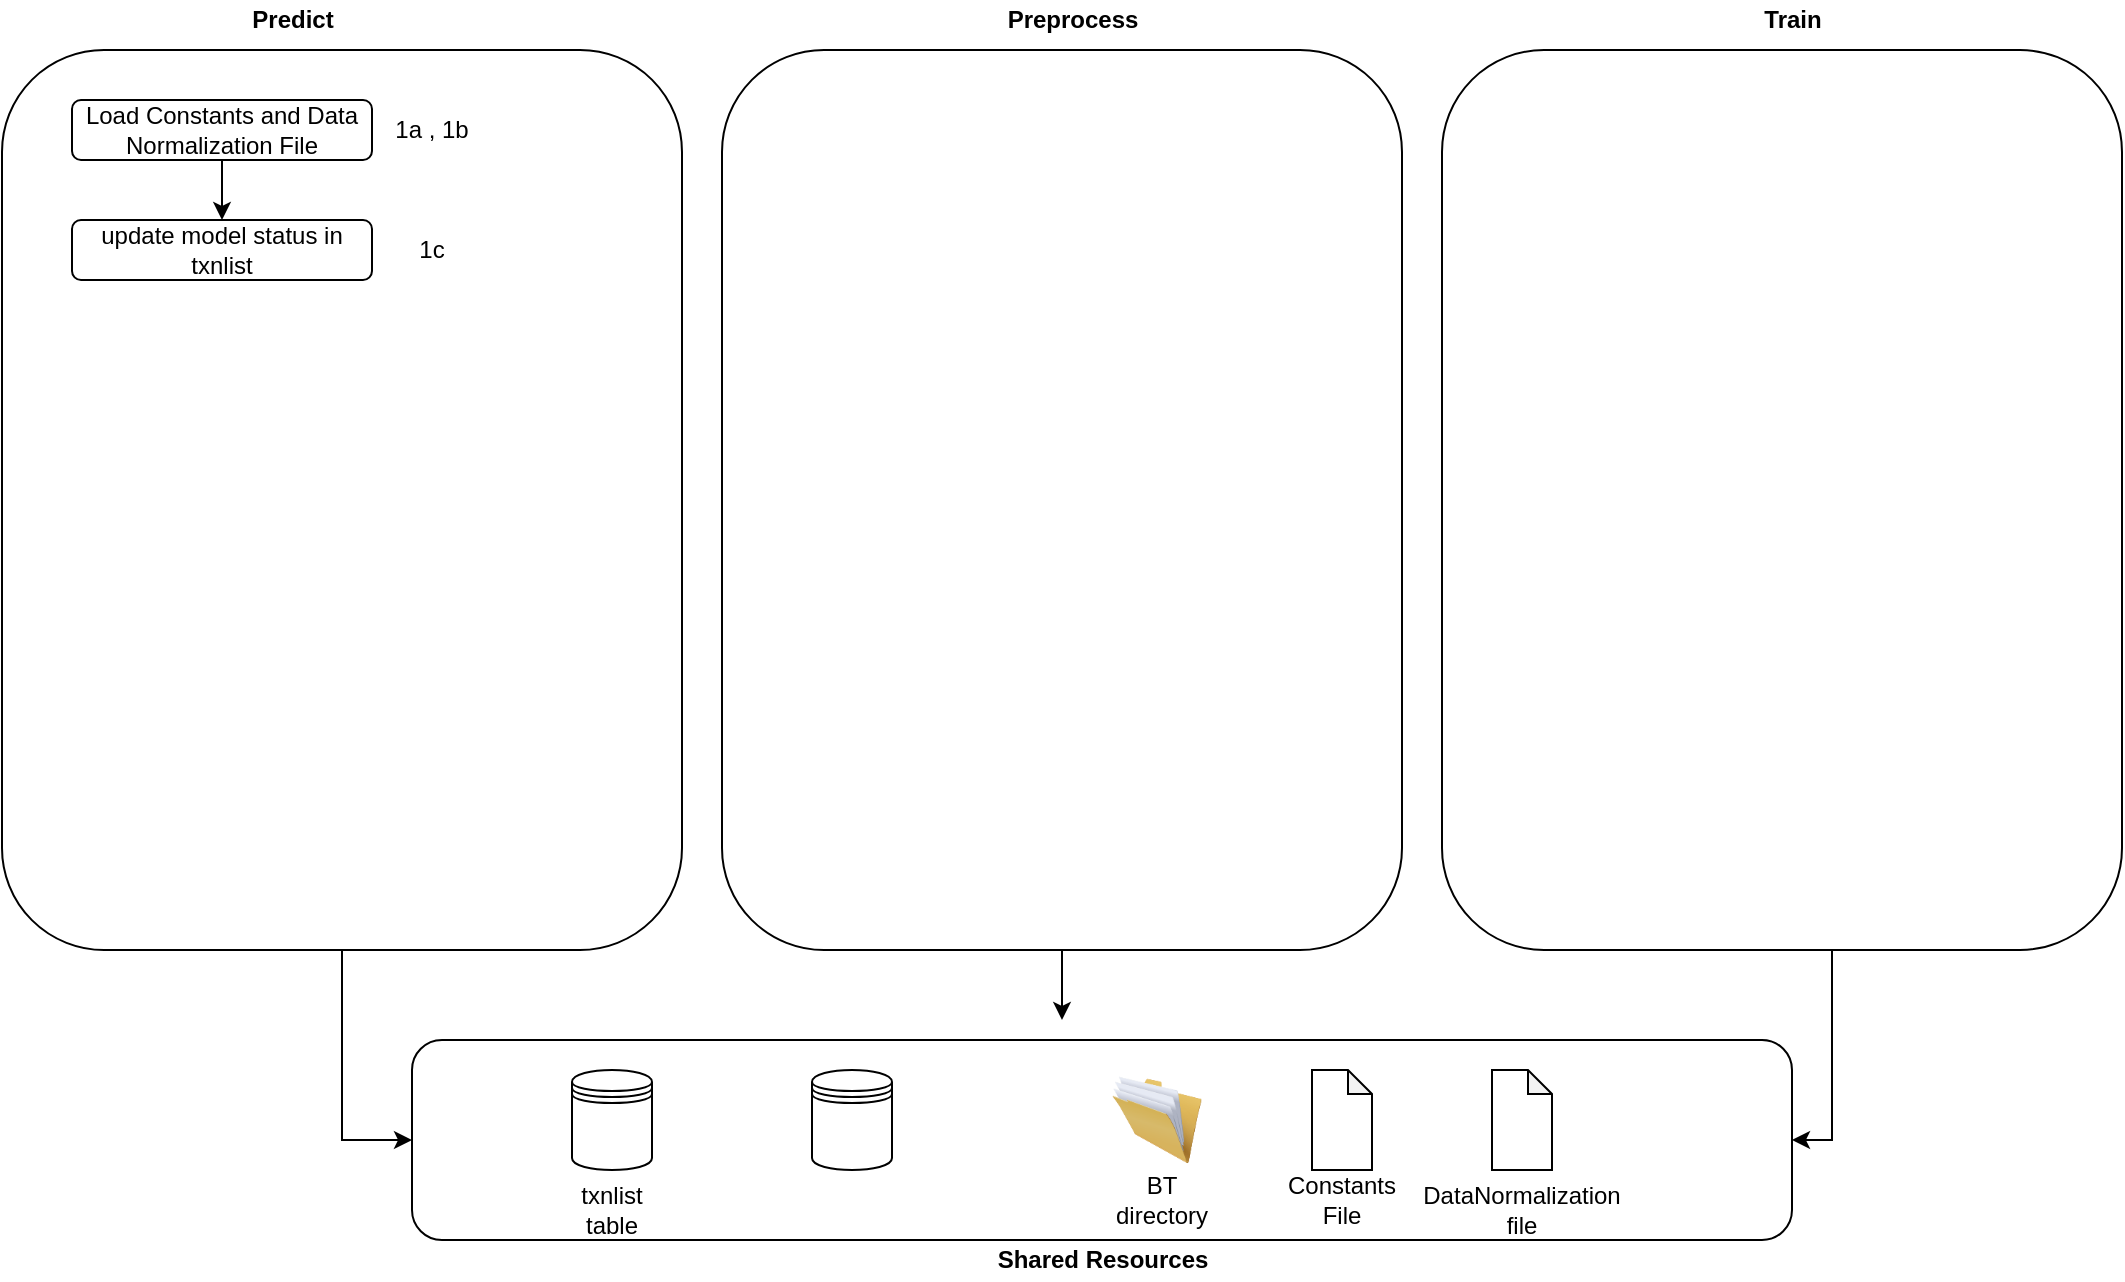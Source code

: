 <mxfile version="13.5.6" type="github">
  <diagram id="mq79HPodI-qMUnVJ8zkv" name="Page-1">
    <mxGraphModel dx="2128" dy="1648" grid="1" gridSize="10" guides="1" tooltips="1" connect="1" arrows="1" fold="1" page="1" pageScale="1" pageWidth="850" pageHeight="1100" math="0" shadow="0">
      <root>
        <mxCell id="0" />
        <mxCell id="1" parent="0" />
        <mxCell id="hrdju-AQXvvUvQQoPG_u-2" value="" style="rounded=1;whiteSpace=wrap;html=1;" vertex="1" parent="1">
          <mxGeometry x="140" y="390" width="690" height="100" as="geometry" />
        </mxCell>
        <mxCell id="hrdju-AQXvvUvQQoPG_u-5" value="" style="shape=datastore;whiteSpace=wrap;html=1;" vertex="1" parent="1">
          <mxGeometry x="220" y="405" width="40" height="50" as="geometry" />
        </mxCell>
        <mxCell id="hrdju-AQXvvUvQQoPG_u-6" value="" style="shape=datastore;whiteSpace=wrap;html=1;" vertex="1" parent="1">
          <mxGeometry x="340" y="405" width="40" height="50" as="geometry" />
        </mxCell>
        <mxCell id="hrdju-AQXvvUvQQoPG_u-10" value="" style="shape=note;whiteSpace=wrap;html=1;backgroundOutline=1;darkOpacity=0.05;size=12;" vertex="1" parent="1">
          <mxGeometry x="590" y="405" width="30" height="50" as="geometry" />
        </mxCell>
        <mxCell id="hrdju-AQXvvUvQQoPG_u-12" value="" style="shape=image;html=1;verticalAlign=top;verticalLabelPosition=bottom;labelBackgroundColor=#ffffff;imageAspect=0;aspect=fixed;image=https://cdn3.iconfinder.com/data/icons/dompicon-glyph-file-format-2/256/file-jar-format-type-128.png" vertex="1" parent="1">
          <mxGeometry x="760" y="405" width="50" height="50" as="geometry" />
        </mxCell>
        <mxCell id="hrdju-AQXvvUvQQoPG_u-25" style="edgeStyle=orthogonalEdgeStyle;rounded=0;orthogonalLoop=1;jettySize=auto;html=1;exitX=1;exitY=0.5;exitDx=0;exitDy=0;entryX=0;entryY=0.5;entryDx=0;entryDy=0;" edge="1" parent="1" source="hrdju-AQXvvUvQQoPG_u-14" target="hrdju-AQXvvUvQQoPG_u-2">
          <mxGeometry relative="1" as="geometry" />
        </mxCell>
        <mxCell id="hrdju-AQXvvUvQQoPG_u-14" value="" style="rounded=1;whiteSpace=wrap;html=1;rotation=90;" vertex="1" parent="1">
          <mxGeometry x="-120" y="-50" width="450" height="340" as="geometry" />
        </mxCell>
        <mxCell id="hrdju-AQXvvUvQQoPG_u-28" style="edgeStyle=orthogonalEdgeStyle;rounded=0;orthogonalLoop=1;jettySize=auto;html=1;exitX=1;exitY=0.5;exitDx=0;exitDy=0;entryX=1;entryY=0.5;entryDx=0;entryDy=0;" edge="1" parent="1" source="hrdju-AQXvvUvQQoPG_u-16" target="hrdju-AQXvvUvQQoPG_u-2">
          <mxGeometry relative="1" as="geometry">
            <Array as="points">
              <mxPoint x="850" y="345" />
              <mxPoint x="850" y="440" />
            </Array>
          </mxGeometry>
        </mxCell>
        <mxCell id="hrdju-AQXvvUvQQoPG_u-16" value="" style="rounded=1;whiteSpace=wrap;html=1;rotation=90;" vertex="1" parent="1">
          <mxGeometry x="600" y="-50" width="450" height="340" as="geometry" />
        </mxCell>
        <mxCell id="hrdju-AQXvvUvQQoPG_u-26" style="edgeStyle=orthogonalEdgeStyle;rounded=0;orthogonalLoop=1;jettySize=auto;html=1;exitX=1;exitY=0.5;exitDx=0;exitDy=0;entryX=0.375;entryY=0.5;entryDx=0;entryDy=0;entryPerimeter=0;" edge="1" parent="1" source="hrdju-AQXvvUvQQoPG_u-17">
          <mxGeometry relative="1" as="geometry">
            <mxPoint x="465" y="380" as="targetPoint" />
          </mxGeometry>
        </mxCell>
        <mxCell id="hrdju-AQXvvUvQQoPG_u-17" value="" style="rounded=1;whiteSpace=wrap;html=1;rotation=90;" vertex="1" parent="1">
          <mxGeometry x="240" y="-50" width="450" height="340" as="geometry" />
        </mxCell>
        <mxCell id="hrdju-AQXvvUvQQoPG_u-18" value="&lt;b&gt;Predict&lt;/b&gt;" style="text;html=1;align=center;verticalAlign=middle;resizable=0;points=[];autosize=1;" vertex="1" parent="1">
          <mxGeometry x="50" y="-130" width="60" height="20" as="geometry" />
        </mxCell>
        <mxCell id="hrdju-AQXvvUvQQoPG_u-19" value="&lt;b&gt;Preprocess&lt;/b&gt;" style="text;html=1;align=center;verticalAlign=middle;resizable=0;points=[];autosize=1;" vertex="1" parent="1">
          <mxGeometry x="430" y="-130" width="80" height="20" as="geometry" />
        </mxCell>
        <mxCell id="hrdju-AQXvvUvQQoPG_u-20" value="&lt;b&gt;Train&lt;/b&gt;" style="text;html=1;align=center;verticalAlign=middle;resizable=0;points=[];autosize=1;" vertex="1" parent="1">
          <mxGeometry x="810" y="-130" width="40" height="20" as="geometry" />
        </mxCell>
        <mxCell id="hrdju-AQXvvUvQQoPG_u-21" value="Constants File" style="text;html=1;strokeColor=none;fillColor=none;align=center;verticalAlign=middle;whiteSpace=wrap;rounded=0;" vertex="1" parent="1">
          <mxGeometry x="585" y="460" width="40" height="20" as="geometry" />
        </mxCell>
        <mxCell id="hrdju-AQXvvUvQQoPG_u-22" value="" style="shape=note;whiteSpace=wrap;html=1;backgroundOutline=1;darkOpacity=0.05;size=12;" vertex="1" parent="1">
          <mxGeometry x="680" y="405" width="30" height="50" as="geometry" />
        </mxCell>
        <mxCell id="hrdju-AQXvvUvQQoPG_u-24" value="DataNormalization file" style="text;html=1;strokeColor=none;fillColor=none;align=center;verticalAlign=middle;whiteSpace=wrap;rounded=0;" vertex="1" parent="1">
          <mxGeometry x="675" y="465" width="40" height="20" as="geometry" />
        </mxCell>
        <mxCell id="hrdju-AQXvvUvQQoPG_u-27" value="&lt;b&gt;Shared Resources&lt;/b&gt;" style="text;html=1;align=center;verticalAlign=middle;resizable=0;points=[];autosize=1;" vertex="1" parent="1">
          <mxGeometry x="425" y="490" width="120" height="20" as="geometry" />
        </mxCell>
        <mxCell id="hrdju-AQXvvUvQQoPG_u-42" style="edgeStyle=orthogonalEdgeStyle;rounded=0;orthogonalLoop=1;jettySize=auto;html=1;exitX=0.5;exitY=1;exitDx=0;exitDy=0;" edge="1" parent="1" source="hrdju-AQXvvUvQQoPG_u-31" target="hrdju-AQXvvUvQQoPG_u-37">
          <mxGeometry relative="1" as="geometry" />
        </mxCell>
        <mxCell id="hrdju-AQXvvUvQQoPG_u-31" value="Load Constants and Data Normalization File" style="rounded=1;whiteSpace=wrap;html=1;" vertex="1" parent="1">
          <mxGeometry x="-30" y="-80" width="150" height="30" as="geometry" />
        </mxCell>
        <mxCell id="hrdju-AQXvvUvQQoPG_u-34" value="" style="image;html=1;image=img/lib/clip_art/general/Full_Folder_128x128.png" vertex="1" parent="1">
          <mxGeometry x="490" y="407.5" width="45" height="45" as="geometry" />
        </mxCell>
        <mxCell id="hrdju-AQXvvUvQQoPG_u-35" value="BT directory" style="text;html=1;strokeColor=none;fillColor=none;align=center;verticalAlign=middle;whiteSpace=wrap;rounded=0;" vertex="1" parent="1">
          <mxGeometry x="495" y="460" width="40" height="20" as="geometry" />
        </mxCell>
        <mxCell id="hrdju-AQXvvUvQQoPG_u-37" value="update model status in txnlist" style="rounded=1;whiteSpace=wrap;html=1;" vertex="1" parent="1">
          <mxGeometry x="-30" y="-20" width="150" height="30" as="geometry" />
        </mxCell>
        <mxCell id="hrdju-AQXvvUvQQoPG_u-38" value="txnlist table" style="text;html=1;strokeColor=none;fillColor=none;align=center;verticalAlign=middle;whiteSpace=wrap;rounded=0;" vertex="1" parent="1">
          <mxGeometry x="220" y="465" width="40" height="20" as="geometry" />
        </mxCell>
        <mxCell id="hrdju-AQXvvUvQQoPG_u-43" value="1a , 1b" style="text;html=1;strokeColor=none;fillColor=none;align=center;verticalAlign=middle;whiteSpace=wrap;rounded=0;" vertex="1" parent="1">
          <mxGeometry x="130" y="-75" width="40" height="20" as="geometry" />
        </mxCell>
        <mxCell id="hrdju-AQXvvUvQQoPG_u-44" value="1c" style="text;html=1;strokeColor=none;fillColor=none;align=center;verticalAlign=middle;whiteSpace=wrap;rounded=0;" vertex="1" parent="1">
          <mxGeometry x="130" y="-15" width="40" height="20" as="geometry" />
        </mxCell>
      </root>
    </mxGraphModel>
  </diagram>
</mxfile>
